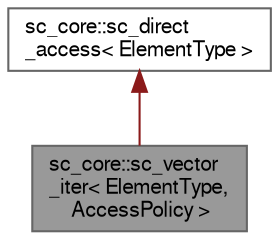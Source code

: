 digraph "sc_core::sc_vector_iter&lt; ElementType, AccessPolicy &gt;"
{
 // LATEX_PDF_SIZE
  bgcolor="transparent";
  edge [fontname=FreeSans,fontsize=10,labelfontname=FreeSans,labelfontsize=10];
  node [fontname=FreeSans,fontsize=10,shape=box,height=0.2,width=0.4];
  Node1 [id="Node000001",label="sc_core::sc_vector\l_iter\< ElementType,\l AccessPolicy \>",height=0.2,width=0.4,color="gray40", fillcolor="grey60", style="filled", fontcolor="black",tooltip=" "];
  Node2 -> Node1 [id="edge1_Node000001_Node000002",dir="back",color="firebrick4",style="solid",tooltip=" "];
  Node2 [id="Node000002",label="sc_core::sc_direct\l_access\< ElementType \>",height=0.2,width=0.4,color="gray40", fillcolor="white", style="filled",URL="$a02401.html",tooltip=" "];
}
